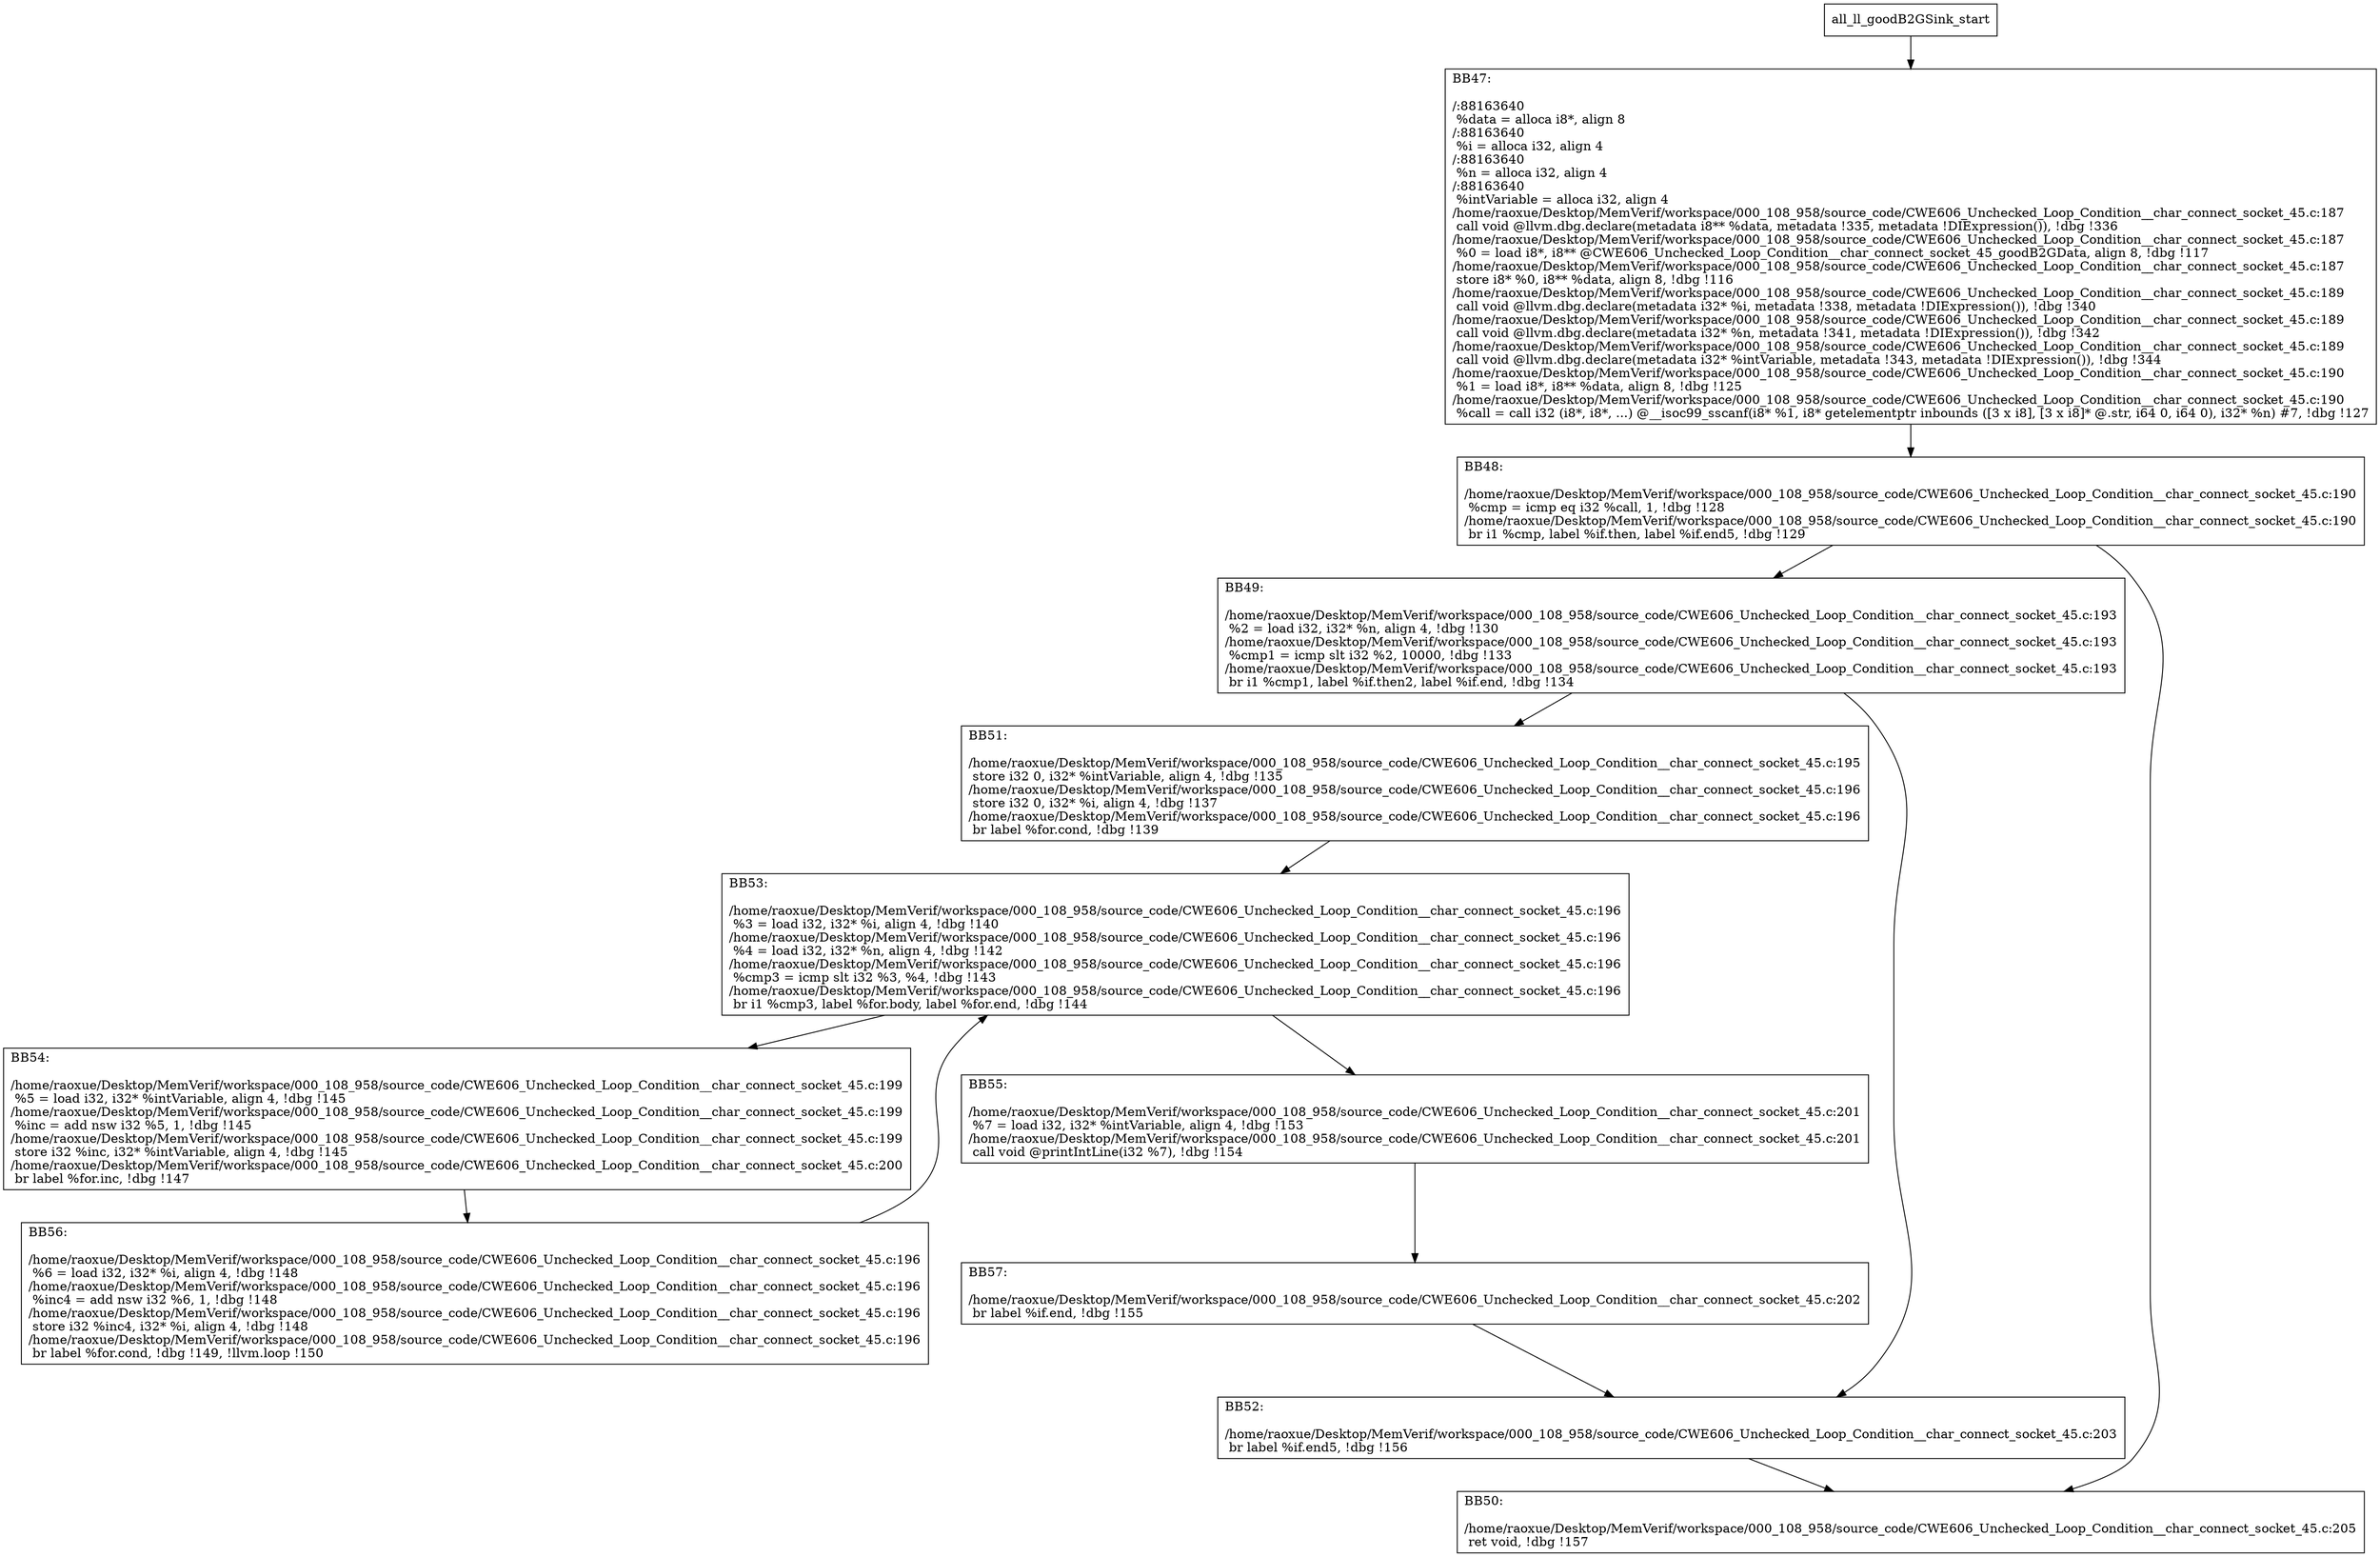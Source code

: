 digraph "CFG for'all_ll_goodB2GSink' function" {
	BBall_ll_goodB2GSink_start[shape=record,label="{all_ll_goodB2GSink_start}"];
	BBall_ll_goodB2GSink_start-> all_ll_goodB2GSinkBB47;
	all_ll_goodB2GSinkBB47 [shape=record, label="{BB47:\l\l/:88163640\l
  %data = alloca i8*, align 8\l
/:88163640\l
  %i = alloca i32, align 4\l
/:88163640\l
  %n = alloca i32, align 4\l
/:88163640\l
  %intVariable = alloca i32, align 4\l
/home/raoxue/Desktop/MemVerif/workspace/000_108_958/source_code/CWE606_Unchecked_Loop_Condition__char_connect_socket_45.c:187\l
  call void @llvm.dbg.declare(metadata i8** %data, metadata !335, metadata !DIExpression()), !dbg !336\l
/home/raoxue/Desktop/MemVerif/workspace/000_108_958/source_code/CWE606_Unchecked_Loop_Condition__char_connect_socket_45.c:187\l
  %0 = load i8*, i8** @CWE606_Unchecked_Loop_Condition__char_connect_socket_45_goodB2GData, align 8, !dbg !117\l
/home/raoxue/Desktop/MemVerif/workspace/000_108_958/source_code/CWE606_Unchecked_Loop_Condition__char_connect_socket_45.c:187\l
  store i8* %0, i8** %data, align 8, !dbg !116\l
/home/raoxue/Desktop/MemVerif/workspace/000_108_958/source_code/CWE606_Unchecked_Loop_Condition__char_connect_socket_45.c:189\l
  call void @llvm.dbg.declare(metadata i32* %i, metadata !338, metadata !DIExpression()), !dbg !340\l
/home/raoxue/Desktop/MemVerif/workspace/000_108_958/source_code/CWE606_Unchecked_Loop_Condition__char_connect_socket_45.c:189\l
  call void @llvm.dbg.declare(metadata i32* %n, metadata !341, metadata !DIExpression()), !dbg !342\l
/home/raoxue/Desktop/MemVerif/workspace/000_108_958/source_code/CWE606_Unchecked_Loop_Condition__char_connect_socket_45.c:189\l
  call void @llvm.dbg.declare(metadata i32* %intVariable, metadata !343, metadata !DIExpression()), !dbg !344\l
/home/raoxue/Desktop/MemVerif/workspace/000_108_958/source_code/CWE606_Unchecked_Loop_Condition__char_connect_socket_45.c:190\l
  %1 = load i8*, i8** %data, align 8, !dbg !125\l
/home/raoxue/Desktop/MemVerif/workspace/000_108_958/source_code/CWE606_Unchecked_Loop_Condition__char_connect_socket_45.c:190\l
  %call = call i32 (i8*, i8*, ...) @__isoc99_sscanf(i8* %1, i8* getelementptr inbounds ([3 x i8], [3 x i8]* @.str, i64 0, i64 0), i32* %n) #7, !dbg !127\l
}"];
	all_ll_goodB2GSinkBB47-> all_ll_goodB2GSinkBB48;
	all_ll_goodB2GSinkBB48 [shape=record, label="{BB48:\l\l/home/raoxue/Desktop/MemVerif/workspace/000_108_958/source_code/CWE606_Unchecked_Loop_Condition__char_connect_socket_45.c:190\l
  %cmp = icmp eq i32 %call, 1, !dbg !128\l
/home/raoxue/Desktop/MemVerif/workspace/000_108_958/source_code/CWE606_Unchecked_Loop_Condition__char_connect_socket_45.c:190\l
  br i1 %cmp, label %if.then, label %if.end5, !dbg !129\l
}"];
	all_ll_goodB2GSinkBB48-> all_ll_goodB2GSinkBB49;
	all_ll_goodB2GSinkBB48-> all_ll_goodB2GSinkBB50;
	all_ll_goodB2GSinkBB49 [shape=record, label="{BB49:\l\l/home/raoxue/Desktop/MemVerif/workspace/000_108_958/source_code/CWE606_Unchecked_Loop_Condition__char_connect_socket_45.c:193\l
  %2 = load i32, i32* %n, align 4, !dbg !130\l
/home/raoxue/Desktop/MemVerif/workspace/000_108_958/source_code/CWE606_Unchecked_Loop_Condition__char_connect_socket_45.c:193\l
  %cmp1 = icmp slt i32 %2, 10000, !dbg !133\l
/home/raoxue/Desktop/MemVerif/workspace/000_108_958/source_code/CWE606_Unchecked_Loop_Condition__char_connect_socket_45.c:193\l
  br i1 %cmp1, label %if.then2, label %if.end, !dbg !134\l
}"];
	all_ll_goodB2GSinkBB49-> all_ll_goodB2GSinkBB51;
	all_ll_goodB2GSinkBB49-> all_ll_goodB2GSinkBB52;
	all_ll_goodB2GSinkBB51 [shape=record, label="{BB51:\l\l/home/raoxue/Desktop/MemVerif/workspace/000_108_958/source_code/CWE606_Unchecked_Loop_Condition__char_connect_socket_45.c:195\l
  store i32 0, i32* %intVariable, align 4, !dbg !135\l
/home/raoxue/Desktop/MemVerif/workspace/000_108_958/source_code/CWE606_Unchecked_Loop_Condition__char_connect_socket_45.c:196\l
  store i32 0, i32* %i, align 4, !dbg !137\l
/home/raoxue/Desktop/MemVerif/workspace/000_108_958/source_code/CWE606_Unchecked_Loop_Condition__char_connect_socket_45.c:196\l
  br label %for.cond, !dbg !139\l
}"];
	all_ll_goodB2GSinkBB51-> all_ll_goodB2GSinkBB53;
	all_ll_goodB2GSinkBB53 [shape=record, label="{BB53:\l\l/home/raoxue/Desktop/MemVerif/workspace/000_108_958/source_code/CWE606_Unchecked_Loop_Condition__char_connect_socket_45.c:196\l
  %3 = load i32, i32* %i, align 4, !dbg !140\l
/home/raoxue/Desktop/MemVerif/workspace/000_108_958/source_code/CWE606_Unchecked_Loop_Condition__char_connect_socket_45.c:196\l
  %4 = load i32, i32* %n, align 4, !dbg !142\l
/home/raoxue/Desktop/MemVerif/workspace/000_108_958/source_code/CWE606_Unchecked_Loop_Condition__char_connect_socket_45.c:196\l
  %cmp3 = icmp slt i32 %3, %4, !dbg !143\l
/home/raoxue/Desktop/MemVerif/workspace/000_108_958/source_code/CWE606_Unchecked_Loop_Condition__char_connect_socket_45.c:196\l
  br i1 %cmp3, label %for.body, label %for.end, !dbg !144\l
}"];
	all_ll_goodB2GSinkBB53-> all_ll_goodB2GSinkBB54;
	all_ll_goodB2GSinkBB53-> all_ll_goodB2GSinkBB55;
	all_ll_goodB2GSinkBB54 [shape=record, label="{BB54:\l\l/home/raoxue/Desktop/MemVerif/workspace/000_108_958/source_code/CWE606_Unchecked_Loop_Condition__char_connect_socket_45.c:199\l
  %5 = load i32, i32* %intVariable, align 4, !dbg !145\l
/home/raoxue/Desktop/MemVerif/workspace/000_108_958/source_code/CWE606_Unchecked_Loop_Condition__char_connect_socket_45.c:199\l
  %inc = add nsw i32 %5, 1, !dbg !145\l
/home/raoxue/Desktop/MemVerif/workspace/000_108_958/source_code/CWE606_Unchecked_Loop_Condition__char_connect_socket_45.c:199\l
  store i32 %inc, i32* %intVariable, align 4, !dbg !145\l
/home/raoxue/Desktop/MemVerif/workspace/000_108_958/source_code/CWE606_Unchecked_Loop_Condition__char_connect_socket_45.c:200\l
  br label %for.inc, !dbg !147\l
}"];
	all_ll_goodB2GSinkBB54-> all_ll_goodB2GSinkBB56;
	all_ll_goodB2GSinkBB56 [shape=record, label="{BB56:\l\l/home/raoxue/Desktop/MemVerif/workspace/000_108_958/source_code/CWE606_Unchecked_Loop_Condition__char_connect_socket_45.c:196\l
  %6 = load i32, i32* %i, align 4, !dbg !148\l
/home/raoxue/Desktop/MemVerif/workspace/000_108_958/source_code/CWE606_Unchecked_Loop_Condition__char_connect_socket_45.c:196\l
  %inc4 = add nsw i32 %6, 1, !dbg !148\l
/home/raoxue/Desktop/MemVerif/workspace/000_108_958/source_code/CWE606_Unchecked_Loop_Condition__char_connect_socket_45.c:196\l
  store i32 %inc4, i32* %i, align 4, !dbg !148\l
/home/raoxue/Desktop/MemVerif/workspace/000_108_958/source_code/CWE606_Unchecked_Loop_Condition__char_connect_socket_45.c:196\l
  br label %for.cond, !dbg !149, !llvm.loop !150\l
}"];
	all_ll_goodB2GSinkBB56-> all_ll_goodB2GSinkBB53;
	all_ll_goodB2GSinkBB55 [shape=record, label="{BB55:\l\l/home/raoxue/Desktop/MemVerif/workspace/000_108_958/source_code/CWE606_Unchecked_Loop_Condition__char_connect_socket_45.c:201\l
  %7 = load i32, i32* %intVariable, align 4, !dbg !153\l
/home/raoxue/Desktop/MemVerif/workspace/000_108_958/source_code/CWE606_Unchecked_Loop_Condition__char_connect_socket_45.c:201\l
  call void @printIntLine(i32 %7), !dbg !154\l
}"];
	all_ll_goodB2GSinkBB55-> all_ll_goodB2GSinkBB57;
	all_ll_goodB2GSinkBB57 [shape=record, label="{BB57:\l\l/home/raoxue/Desktop/MemVerif/workspace/000_108_958/source_code/CWE606_Unchecked_Loop_Condition__char_connect_socket_45.c:202\l
  br label %if.end, !dbg !155\l
}"];
	all_ll_goodB2GSinkBB57-> all_ll_goodB2GSinkBB52;
	all_ll_goodB2GSinkBB52 [shape=record, label="{BB52:\l\l/home/raoxue/Desktop/MemVerif/workspace/000_108_958/source_code/CWE606_Unchecked_Loop_Condition__char_connect_socket_45.c:203\l
  br label %if.end5, !dbg !156\l
}"];
	all_ll_goodB2GSinkBB52-> all_ll_goodB2GSinkBB50;
	all_ll_goodB2GSinkBB50 [shape=record, label="{BB50:\l\l/home/raoxue/Desktop/MemVerif/workspace/000_108_958/source_code/CWE606_Unchecked_Loop_Condition__char_connect_socket_45.c:205\l
  ret void, !dbg !157\l
}"];
}
